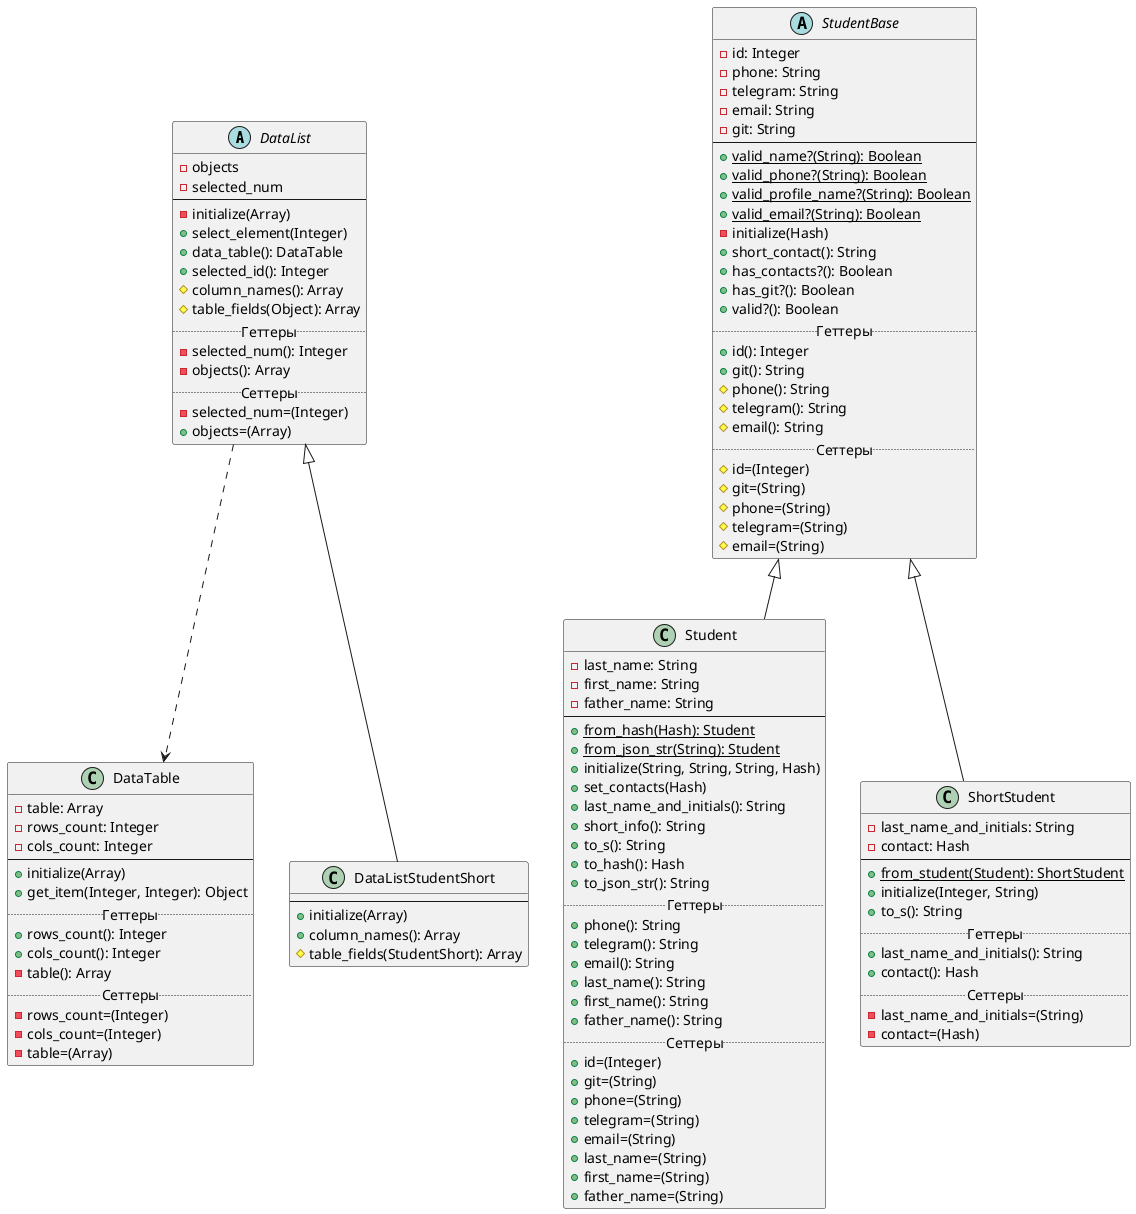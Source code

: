 @startuml
'https://plantuml.com/class-diagram

DataList ..> DataTable

abstract class StudentBase {
    -id: Integer
    -phone: String
    -telegram: String
    -email: String
    -git: String
    --
    +{static}valid_name?(String): Boolean
    +{static}valid_phone?(String): Boolean
    +{static}valid_profile_name?(String): Boolean
    +{static}valid_email?(String): Boolean
    -initialize(Hash)
    +short_contact(): String
    +has_contacts?(): Boolean
    +has_git?(): Boolean
    +valid?(): Boolean
    .. Геттеры ..
    +id(): Integer
    +git(): String
    #phone(): String
    #telegram(): String
    #email(): String
    .. Сеттеры ..
    #id=(Integer)
    #git=(String)
    #phone=(String)
    #telegram=(String)
    #email=(String)
}

class Student extends StudentBase {
    -last_name: String
    -first_name: String
    -father_name: String
    --
    +{static}from_hash(Hash): Student
    +{static}from_json_str(String): Student
    +initialize(String, String, String, Hash)
    +set_contacts(Hash)
    +last_name_and_initials(): String
    +short_info(): String
    +to_s(): String
    +to_hash(): Hash
    +to_json_str(): String
    .. Геттеры ..
    +phone(): String
    +telegram(): String
    +email(): String
    +last_name(): String
    +first_name(): String
    +father_name(): String
    .. Сеттеры ..
    +id=(Integer)
    +git=(String)
    +phone=(String)
    +telegram=(String)
    +email=(String)
    +last_name=(String)
    +first_name=(String)
    +father_name=(String)
}

class ShortStudent extends StudentBase {
    -last_name_and_initials: String
    -contact: Hash
    --
    +{static}from_student(Student): ShortStudent
    +initialize(Integer, String)
    +to_s(): String
    .. Геттеры ..
    +last_name_and_initials(): String
    +contact(): Hash
    .. Сеттеры ..
    -last_name_and_initials=(String)
    -contact=(Hash)
}

class DataTable {
    -table: Array
    -rows_count: Integer
    -cols_count: Integer
    --
    +initialize(Array)
    +get_item(Integer, Integer): Object
    .. Геттеры ..
    +rows_count(): Integer
    +cols_count(): Integer
    -table(): Array
    .. Сеттеры ..
    -rows_count=(Integer)
    -cols_count=(Integer)
    -table=(Array)
}

abstract class DataList {
    -objects
    -selected_num
    --
    -initialize(Array)
    +select_element(Integer)
    +data_table(): DataTable
    +selected_id(): Integer
    #column_names(): Array
    #table_fields(Object): Array
    .. Геттеры ..
    -selected_num(): Integer
    -objects(): Array
    .. Сеттеры ..
    -selected_num=(Integer)
    +objects=(Array)
}

class DataListStudentShort extends DataList {
    --
    +initialize(Array)
    +column_names(): Array
    #table_fields(StudentShort): Array
}

@enduml